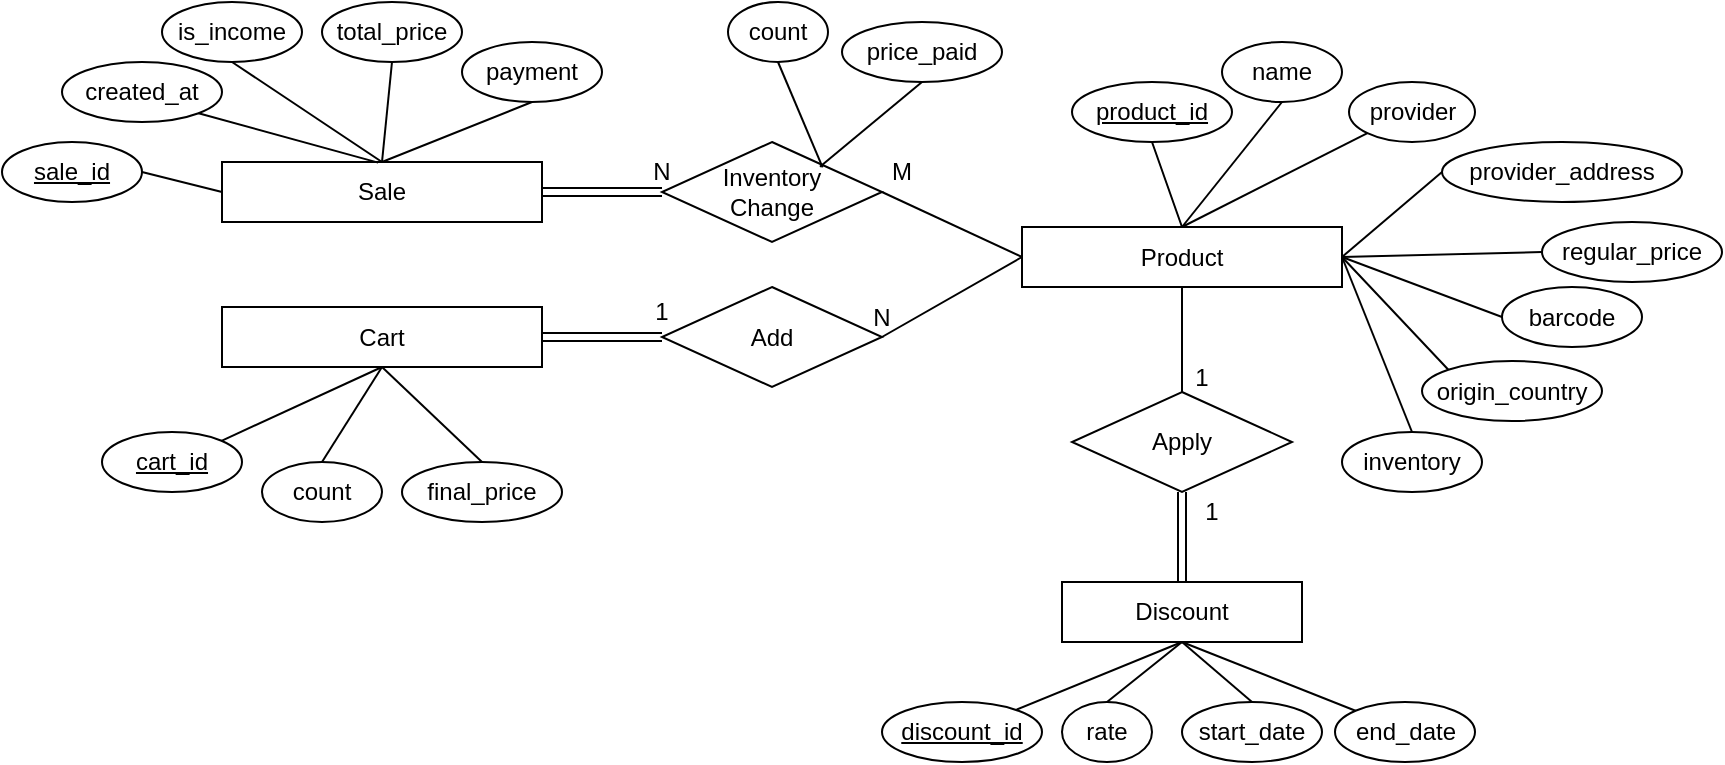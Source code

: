 <mxfile version="22.1.3" type="device" pages="3">
  <diagram id="oYSyiWAunkXc9wsSN6fQ" name="ER Diagram">
    <mxGraphModel dx="1141" dy="628" grid="1" gridSize="10" guides="1" tooltips="1" connect="1" arrows="1" fold="1" page="1" pageScale="1" pageWidth="827" pageHeight="1169" math="0" shadow="0">
      <root>
        <mxCell id="0" />
        <mxCell id="1" parent="0" />
        <mxCell id="C27r3Ign7F5DlAzLfvgG-10" style="edgeStyle=orthogonalEdgeStyle;rounded=0;orthogonalLoop=1;jettySize=auto;html=1;exitX=0.5;exitY=1;exitDx=0;exitDy=0;endArrow=none;endFill=0;" parent="1" source="C27r3Ign7F5DlAzLfvgG-1" target="C27r3Ign7F5DlAzLfvgG-8" edge="1">
          <mxGeometry relative="1" as="geometry" />
        </mxCell>
        <mxCell id="C27r3Ign7F5DlAzLfvgG-1" value="Product" style="whiteSpace=wrap;html=1;align=center;" parent="1" vertex="1">
          <mxGeometry x="560" y="502.5" width="160" height="30" as="geometry" />
        </mxCell>
        <mxCell id="C27r3Ign7F5DlAzLfvgG-2" value="Sale" style="whiteSpace=wrap;html=1;align=center;" parent="1" vertex="1">
          <mxGeometry x="160" y="470" width="160" height="30" as="geometry" />
        </mxCell>
        <mxCell id="C27r3Ign7F5DlAzLfvgG-3" value="Cart" style="whiteSpace=wrap;html=1;align=center;" parent="1" vertex="1">
          <mxGeometry x="160" y="542.5" width="160" height="30" as="geometry" />
        </mxCell>
        <mxCell id="C27r3Ign7F5DlAzLfvgG-4" value="Discount" style="whiteSpace=wrap;html=1;align=center;" parent="1" vertex="1">
          <mxGeometry x="580" y="680" width="120" height="30" as="geometry" />
        </mxCell>
        <mxCell id="C27r3Ign7F5DlAzLfvgG-6" value="Inventory&lt;br&gt;Change" style="shape=rhombus;perimeter=rhombusPerimeter;whiteSpace=wrap;html=1;align=center;" parent="1" vertex="1">
          <mxGeometry x="380" y="460" width="110" height="50" as="geometry" />
        </mxCell>
        <mxCell id="C27r3Ign7F5DlAzLfvgG-7" value="Add" style="shape=rhombus;perimeter=rhombusPerimeter;whiteSpace=wrap;html=1;align=center;" parent="1" vertex="1">
          <mxGeometry x="380" y="532.5" width="110" height="50" as="geometry" />
        </mxCell>
        <mxCell id="C27r3Ign7F5DlAzLfvgG-9" style="edgeStyle=orthogonalEdgeStyle;rounded=0;orthogonalLoop=1;jettySize=auto;html=1;exitX=0.5;exitY=1;exitDx=0;exitDy=0;endArrow=none;endFill=0;shape=link;" parent="1" source="C27r3Ign7F5DlAzLfvgG-8" target="C27r3Ign7F5DlAzLfvgG-4" edge="1">
          <mxGeometry relative="1" as="geometry" />
        </mxCell>
        <mxCell id="C27r3Ign7F5DlAzLfvgG-8" value="Apply" style="shape=rhombus;perimeter=rhombusPerimeter;whiteSpace=wrap;html=1;align=center;" parent="1" vertex="1">
          <mxGeometry x="585" y="585" width="110" height="50" as="geometry" />
        </mxCell>
        <mxCell id="C27r3Ign7F5DlAzLfvgG-12" style="rounded=0;orthogonalLoop=1;jettySize=auto;html=1;exitX=0;exitY=0.5;exitDx=0;exitDy=0;endArrow=none;endFill=0;entryX=1;entryY=0.5;entryDx=0;entryDy=0;" parent="1" source="C27r3Ign7F5DlAzLfvgG-1" target="C27r3Ign7F5DlAzLfvgG-6" edge="1">
          <mxGeometry relative="1" as="geometry">
            <mxPoint x="610" y="550" as="sourcePoint" />
            <mxPoint x="610" y="595" as="targetPoint" />
          </mxGeometry>
        </mxCell>
        <mxCell id="C27r3Ign7F5DlAzLfvgG-13" style="rounded=0;orthogonalLoop=1;jettySize=auto;html=1;exitX=0;exitY=0.5;exitDx=0;exitDy=0;endArrow=none;endFill=0;entryX=1;entryY=0.5;entryDx=0;entryDy=0;" parent="1" source="C27r3Ign7F5DlAzLfvgG-1" target="C27r3Ign7F5DlAzLfvgG-7" edge="1">
          <mxGeometry relative="1" as="geometry">
            <mxPoint x="550" y="535" as="sourcePoint" />
            <mxPoint x="490" y="495" as="targetPoint" />
          </mxGeometry>
        </mxCell>
        <mxCell id="C27r3Ign7F5DlAzLfvgG-14" style="edgeStyle=orthogonalEdgeStyle;rounded=0;orthogonalLoop=1;jettySize=auto;html=1;exitX=0;exitY=0.5;exitDx=0;exitDy=0;endArrow=none;endFill=0;shape=link;entryX=1;entryY=0.5;entryDx=0;entryDy=0;" parent="1" source="C27r3Ign7F5DlAzLfvgG-6" target="C27r3Ign7F5DlAzLfvgG-2" edge="1">
          <mxGeometry relative="1" as="geometry">
            <mxPoint x="360" y="490" as="sourcePoint" />
            <mxPoint x="360" y="535" as="targetPoint" />
          </mxGeometry>
        </mxCell>
        <mxCell id="C27r3Ign7F5DlAzLfvgG-15" style="edgeStyle=orthogonalEdgeStyle;rounded=0;orthogonalLoop=1;jettySize=auto;html=1;exitX=0;exitY=0.5;exitDx=0;exitDy=0;endArrow=none;endFill=0;shape=link;entryX=1;entryY=0.5;entryDx=0;entryDy=0;" parent="1" source="C27r3Ign7F5DlAzLfvgG-7" target="C27r3Ign7F5DlAzLfvgG-3" edge="1">
          <mxGeometry relative="1" as="geometry">
            <mxPoint x="380" y="617" as="sourcePoint" />
            <mxPoint x="330" y="552" as="targetPoint" />
          </mxGeometry>
        </mxCell>
        <mxCell id="C27r3Ign7F5DlAzLfvgG-16" value="count" style="ellipse;whiteSpace=wrap;html=1;align=center;" parent="1" vertex="1">
          <mxGeometry x="413" y="390" width="50" height="30" as="geometry" />
        </mxCell>
        <mxCell id="C27r3Ign7F5DlAzLfvgG-17" value="price_paid" style="ellipse;whiteSpace=wrap;html=1;align=center;" parent="1" vertex="1">
          <mxGeometry x="470" y="400" width="80" height="30" as="geometry" />
        </mxCell>
        <mxCell id="C27r3Ign7F5DlAzLfvgG-18" value="is_income" style="ellipse;whiteSpace=wrap;html=1;align=center;" parent="1" vertex="1">
          <mxGeometry x="130" y="390" width="70" height="30" as="geometry" />
        </mxCell>
        <mxCell id="C27r3Ign7F5DlAzLfvgG-19" value="created_at" style="ellipse;whiteSpace=wrap;html=1;align=center;" parent="1" vertex="1">
          <mxGeometry x="80" y="420" width="80" height="30" as="geometry" />
        </mxCell>
        <mxCell id="C27r3Ign7F5DlAzLfvgG-20" value="sale_id" style="ellipse;whiteSpace=wrap;html=1;align=center;fontStyle=4;" parent="1" vertex="1">
          <mxGeometry x="50" y="460" width="70" height="30" as="geometry" />
        </mxCell>
        <mxCell id="C27r3Ign7F5DlAzLfvgG-22" style="edgeStyle=orthogonalEdgeStyle;rounded=0;orthogonalLoop=1;jettySize=auto;html=1;exitX=0.5;exitY=1;exitDx=0;exitDy=0;" parent="1" source="C27r3Ign7F5DlAzLfvgG-19" target="C27r3Ign7F5DlAzLfvgG-19" edge="1">
          <mxGeometry relative="1" as="geometry" />
        </mxCell>
        <mxCell id="C27r3Ign7F5DlAzLfvgG-23" value="total_price" style="ellipse;whiteSpace=wrap;html=1;align=center;" parent="1" vertex="1">
          <mxGeometry x="210" y="390" width="70" height="30" as="geometry" />
        </mxCell>
        <mxCell id="C27r3Ign7F5DlAzLfvgG-24" value="payment" style="ellipse;whiteSpace=wrap;html=1;align=center;" parent="1" vertex="1">
          <mxGeometry x="280" y="410" width="70" height="30" as="geometry" />
        </mxCell>
        <mxCell id="C27r3Ign7F5DlAzLfvgG-25" value="product_id" style="ellipse;whiteSpace=wrap;html=1;align=center;fontStyle=4;" parent="1" vertex="1">
          <mxGeometry x="585" y="430" width="80" height="30" as="geometry" />
        </mxCell>
        <mxCell id="C27r3Ign7F5DlAzLfvgG-26" value="name" style="ellipse;whiteSpace=wrap;html=1;align=center;" parent="1" vertex="1">
          <mxGeometry x="660" y="410" width="60" height="30" as="geometry" />
        </mxCell>
        <mxCell id="C27r3Ign7F5DlAzLfvgG-27" value="provider" style="ellipse;whiteSpace=wrap;html=1;align=center;" parent="1" vertex="1">
          <mxGeometry x="723.5" y="430" width="63" height="30" as="geometry" />
        </mxCell>
        <mxCell id="C27r3Ign7F5DlAzLfvgG-28" value="provider_address" style="ellipse;whiteSpace=wrap;html=1;align=center;" parent="1" vertex="1">
          <mxGeometry x="770" y="460" width="120" height="30" as="geometry" />
        </mxCell>
        <mxCell id="C27r3Ign7F5DlAzLfvgG-31" value="regular_price" style="ellipse;whiteSpace=wrap;html=1;align=center;" parent="1" vertex="1">
          <mxGeometry x="820" y="500" width="90" height="30" as="geometry" />
        </mxCell>
        <mxCell id="C27r3Ign7F5DlAzLfvgG-32" value="barcode" style="ellipse;whiteSpace=wrap;html=1;align=center;" parent="1" vertex="1">
          <mxGeometry x="800" y="532.5" width="70" height="30" as="geometry" />
        </mxCell>
        <mxCell id="C27r3Ign7F5DlAzLfvgG-33" value="origin_country" style="ellipse;whiteSpace=wrap;html=1;align=center;" parent="1" vertex="1">
          <mxGeometry x="760" y="569.5" width="90" height="30" as="geometry" />
        </mxCell>
        <mxCell id="C27r3Ign7F5DlAzLfvgG-34" value="inventory" style="ellipse;whiteSpace=wrap;html=1;align=center;" parent="1" vertex="1">
          <mxGeometry x="720" y="605" width="70" height="30" as="geometry" />
        </mxCell>
        <mxCell id="C27r3Ign7F5DlAzLfvgG-35" value="discount_id" style="ellipse;whiteSpace=wrap;html=1;align=center;fontStyle=4;" parent="1" vertex="1">
          <mxGeometry x="490" y="740" width="80" height="30" as="geometry" />
        </mxCell>
        <mxCell id="C27r3Ign7F5DlAzLfvgG-36" value="rate" style="ellipse;whiteSpace=wrap;html=1;align=center;" parent="1" vertex="1">
          <mxGeometry x="580" y="740" width="45" height="30" as="geometry" />
        </mxCell>
        <mxCell id="C27r3Ign7F5DlAzLfvgG-37" value="start_date" style="ellipse;whiteSpace=wrap;html=1;align=center;" parent="1" vertex="1">
          <mxGeometry x="640" y="740" width="70" height="30" as="geometry" />
        </mxCell>
        <mxCell id="C27r3Ign7F5DlAzLfvgG-38" value="end_date" style="ellipse;whiteSpace=wrap;html=1;align=center;" parent="1" vertex="1">
          <mxGeometry x="716.5" y="740" width="70" height="30" as="geometry" />
        </mxCell>
        <mxCell id="C27r3Ign7F5DlAzLfvgG-39" value="cart_id" style="ellipse;whiteSpace=wrap;html=1;align=center;fontStyle=4;" parent="1" vertex="1">
          <mxGeometry x="100" y="605" width="70" height="30" as="geometry" />
        </mxCell>
        <mxCell id="C27r3Ign7F5DlAzLfvgG-40" value="count" style="ellipse;whiteSpace=wrap;html=1;align=center;" parent="1" vertex="1">
          <mxGeometry x="180" y="620" width="60" height="30" as="geometry" />
        </mxCell>
        <mxCell id="C27r3Ign7F5DlAzLfvgG-41" value="final_price" style="ellipse;whiteSpace=wrap;html=1;align=center;" parent="1" vertex="1">
          <mxGeometry x="250" y="620" width="80" height="30" as="geometry" />
        </mxCell>
        <mxCell id="C27r3Ign7F5DlAzLfvgG-43" value="N" style="text;html=1;strokeColor=none;fillColor=none;align=center;verticalAlign=middle;whiteSpace=wrap;rounded=0;" parent="1" vertex="1">
          <mxGeometry x="370" y="460" width="20" height="30" as="geometry" />
        </mxCell>
        <mxCell id="C27r3Ign7F5DlAzLfvgG-44" value="M" style="text;html=1;strokeColor=none;fillColor=none;align=center;verticalAlign=middle;whiteSpace=wrap;rounded=0;" parent="1" vertex="1">
          <mxGeometry x="490" y="460" width="20" height="30" as="geometry" />
        </mxCell>
        <mxCell id="C27r3Ign7F5DlAzLfvgG-45" value="1" style="text;html=1;strokeColor=none;fillColor=none;align=center;verticalAlign=middle;whiteSpace=wrap;rounded=0;" parent="1" vertex="1">
          <mxGeometry x="370" y="530" width="20" height="30" as="geometry" />
        </mxCell>
        <mxCell id="C27r3Ign7F5DlAzLfvgG-46" value="N" style="text;html=1;strokeColor=none;fillColor=none;align=center;verticalAlign=middle;whiteSpace=wrap;rounded=0;" parent="1" vertex="1">
          <mxGeometry x="480" y="532.5" width="20" height="30" as="geometry" />
        </mxCell>
        <mxCell id="C27r3Ign7F5DlAzLfvgG-47" value="1" style="text;html=1;strokeColor=none;fillColor=none;align=center;verticalAlign=middle;whiteSpace=wrap;rounded=0;" parent="1" vertex="1">
          <mxGeometry x="640" y="562.5" width="20" height="30" as="geometry" />
        </mxCell>
        <mxCell id="C27r3Ign7F5DlAzLfvgG-48" value="1" style="text;html=1;strokeColor=none;fillColor=none;align=center;verticalAlign=middle;whiteSpace=wrap;rounded=0;" parent="1" vertex="1">
          <mxGeometry x="645" y="630" width="20" height="30" as="geometry" />
        </mxCell>
        <mxCell id="C27r3Ign7F5DlAzLfvgG-49" style="rounded=0;orthogonalLoop=1;jettySize=auto;html=1;exitX=0;exitY=0.5;exitDx=0;exitDy=0;endArrow=none;endFill=0;entryX=1;entryY=0.5;entryDx=0;entryDy=0;" parent="1" source="C27r3Ign7F5DlAzLfvgG-2" target="C27r3Ign7F5DlAzLfvgG-20" edge="1">
          <mxGeometry relative="1" as="geometry">
            <mxPoint x="570" y="528" as="sourcePoint" />
            <mxPoint x="500" y="495" as="targetPoint" />
          </mxGeometry>
        </mxCell>
        <mxCell id="C27r3Ign7F5DlAzLfvgG-50" style="rounded=0;orthogonalLoop=1;jettySize=auto;html=1;exitX=0.488;exitY=0.011;exitDx=0;exitDy=0;endArrow=none;endFill=0;entryX=1;entryY=1;entryDx=0;entryDy=0;exitPerimeter=0;" parent="1" source="C27r3Ign7F5DlAzLfvgG-2" target="C27r3Ign7F5DlAzLfvgG-19" edge="1">
          <mxGeometry relative="1" as="geometry">
            <mxPoint x="170" y="495" as="sourcePoint" />
            <mxPoint x="130" y="485" as="targetPoint" />
          </mxGeometry>
        </mxCell>
        <mxCell id="C27r3Ign7F5DlAzLfvgG-51" style="rounded=0;orthogonalLoop=1;jettySize=auto;html=1;exitX=0.5;exitY=0;exitDx=0;exitDy=0;endArrow=none;endFill=0;entryX=0.5;entryY=1;entryDx=0;entryDy=0;" parent="1" source="C27r3Ign7F5DlAzLfvgG-2" target="C27r3Ign7F5DlAzLfvgG-18" edge="1">
          <mxGeometry relative="1" as="geometry">
            <mxPoint x="210" y="480" as="sourcePoint" />
            <mxPoint x="158" y="456" as="targetPoint" />
          </mxGeometry>
        </mxCell>
        <mxCell id="C27r3Ign7F5DlAzLfvgG-52" style="rounded=0;orthogonalLoop=1;jettySize=auto;html=1;endArrow=none;endFill=0;entryX=0.5;entryY=1;entryDx=0;entryDy=0;" parent="1" target="C27r3Ign7F5DlAzLfvgG-23" edge="1">
          <mxGeometry relative="1" as="geometry">
            <mxPoint x="240" y="470" as="sourcePoint" />
            <mxPoint x="175" y="430" as="targetPoint" />
          </mxGeometry>
        </mxCell>
        <mxCell id="C27r3Ign7F5DlAzLfvgG-53" style="rounded=0;orthogonalLoop=1;jettySize=auto;html=1;endArrow=none;endFill=0;entryX=0.5;entryY=1;entryDx=0;entryDy=0;exitX=0.5;exitY=0;exitDx=0;exitDy=0;" parent="1" source="C27r3Ign7F5DlAzLfvgG-2" target="C27r3Ign7F5DlAzLfvgG-24" edge="1">
          <mxGeometry relative="1" as="geometry">
            <mxPoint x="250" y="480" as="sourcePoint" />
            <mxPoint x="255" y="430" as="targetPoint" />
          </mxGeometry>
        </mxCell>
        <mxCell id="C27r3Ign7F5DlAzLfvgG-54" style="rounded=0;orthogonalLoop=1;jettySize=auto;html=1;endArrow=none;endFill=0;entryX=0.5;entryY=1;entryDx=0;entryDy=0;exitX=0.73;exitY=0.253;exitDx=0;exitDy=0;exitPerimeter=0;" parent="1" source="C27r3Ign7F5DlAzLfvgG-6" target="C27r3Ign7F5DlAzLfvgG-16" edge="1">
          <mxGeometry relative="1" as="geometry">
            <mxPoint x="260" y="490" as="sourcePoint" />
            <mxPoint x="265" y="440" as="targetPoint" />
          </mxGeometry>
        </mxCell>
        <mxCell id="C27r3Ign7F5DlAzLfvgG-55" style="rounded=0;orthogonalLoop=1;jettySize=auto;html=1;endArrow=none;endFill=0;entryX=0.5;entryY=1;entryDx=0;entryDy=0;exitX=0.718;exitY=0.247;exitDx=0;exitDy=0;exitPerimeter=0;" parent="1" source="C27r3Ign7F5DlAzLfvgG-6" target="C27r3Ign7F5DlAzLfvgG-17" edge="1">
          <mxGeometry relative="1" as="geometry">
            <mxPoint x="470" y="483" as="sourcePoint" />
            <mxPoint x="448" y="430" as="targetPoint" />
          </mxGeometry>
        </mxCell>
        <mxCell id="C27r3Ign7F5DlAzLfvgG-56" style="rounded=0;orthogonalLoop=1;jettySize=auto;html=1;endArrow=none;endFill=0;entryX=0.5;entryY=1;entryDx=0;entryDy=0;exitX=0.5;exitY=0;exitDx=0;exitDy=0;" parent="1" source="C27r3Ign7F5DlAzLfvgG-1" target="C27r3Ign7F5DlAzLfvgG-25" edge="1">
          <mxGeometry relative="1" as="geometry">
            <mxPoint x="469" y="482" as="sourcePoint" />
            <mxPoint x="520" y="440" as="targetPoint" />
          </mxGeometry>
        </mxCell>
        <mxCell id="C27r3Ign7F5DlAzLfvgG-57" style="rounded=0;orthogonalLoop=1;jettySize=auto;html=1;endArrow=none;endFill=0;entryX=0.5;entryY=1;entryDx=0;entryDy=0;exitX=0.5;exitY=0;exitDx=0;exitDy=0;" parent="1" source="C27r3Ign7F5DlAzLfvgG-1" target="C27r3Ign7F5DlAzLfvgG-26" edge="1">
          <mxGeometry relative="1" as="geometry">
            <mxPoint x="650" y="513" as="sourcePoint" />
            <mxPoint x="635" y="470" as="targetPoint" />
          </mxGeometry>
        </mxCell>
        <mxCell id="C27r3Ign7F5DlAzLfvgG-58" style="rounded=0;orthogonalLoop=1;jettySize=auto;html=1;endArrow=none;endFill=0;entryX=0;entryY=1;entryDx=0;entryDy=0;exitX=0.5;exitY=0;exitDx=0;exitDy=0;" parent="1" source="C27r3Ign7F5DlAzLfvgG-1" target="C27r3Ign7F5DlAzLfvgG-27" edge="1">
          <mxGeometry relative="1" as="geometry">
            <mxPoint x="660" y="523" as="sourcePoint" />
            <mxPoint x="645" y="480" as="targetPoint" />
          </mxGeometry>
        </mxCell>
        <mxCell id="C27r3Ign7F5DlAzLfvgG-59" style="rounded=0;orthogonalLoop=1;jettySize=auto;html=1;endArrow=none;endFill=0;entryX=0;entryY=0.5;entryDx=0;entryDy=0;exitX=1;exitY=0.5;exitDx=0;exitDy=0;" parent="1" source="C27r3Ign7F5DlAzLfvgG-1" target="C27r3Ign7F5DlAzLfvgG-28" edge="1">
          <mxGeometry relative="1" as="geometry">
            <mxPoint x="650" y="513" as="sourcePoint" />
            <mxPoint x="743" y="466" as="targetPoint" />
          </mxGeometry>
        </mxCell>
        <mxCell id="C27r3Ign7F5DlAzLfvgG-60" style="rounded=0;orthogonalLoop=1;jettySize=auto;html=1;endArrow=none;endFill=0;entryX=0;entryY=0.5;entryDx=0;entryDy=0;exitX=1;exitY=0.5;exitDx=0;exitDy=0;" parent="1" source="C27r3Ign7F5DlAzLfvgG-1" target="C27r3Ign7F5DlAzLfvgG-31" edge="1">
          <mxGeometry relative="1" as="geometry">
            <mxPoint x="730" y="528" as="sourcePoint" />
            <mxPoint x="780" y="485" as="targetPoint" />
          </mxGeometry>
        </mxCell>
        <mxCell id="C27r3Ign7F5DlAzLfvgG-61" style="rounded=0;orthogonalLoop=1;jettySize=auto;html=1;endArrow=none;endFill=0;entryX=0;entryY=0.5;entryDx=0;entryDy=0;exitX=1;exitY=0.5;exitDx=0;exitDy=0;" parent="1" source="C27r3Ign7F5DlAzLfvgG-1" target="C27r3Ign7F5DlAzLfvgG-32" edge="1">
          <mxGeometry relative="1" as="geometry">
            <mxPoint x="730" y="528" as="sourcePoint" />
            <mxPoint x="828" y="525" as="targetPoint" />
          </mxGeometry>
        </mxCell>
        <mxCell id="C27r3Ign7F5DlAzLfvgG-62" style="rounded=0;orthogonalLoop=1;jettySize=auto;html=1;endArrow=none;endFill=0;entryX=0;entryY=0;entryDx=0;entryDy=0;exitX=1;exitY=0.5;exitDx=0;exitDy=0;" parent="1" source="C27r3Ign7F5DlAzLfvgG-1" target="C27r3Ign7F5DlAzLfvgG-33" edge="1">
          <mxGeometry relative="1" as="geometry">
            <mxPoint x="730" y="528" as="sourcePoint" />
            <mxPoint x="830" y="525" as="targetPoint" />
          </mxGeometry>
        </mxCell>
        <mxCell id="C27r3Ign7F5DlAzLfvgG-63" style="rounded=0;orthogonalLoop=1;jettySize=auto;html=1;endArrow=none;endFill=0;entryX=0.5;entryY=0;entryDx=0;entryDy=0;exitX=1;exitY=0.5;exitDx=0;exitDy=0;" parent="1" source="C27r3Ign7F5DlAzLfvgG-1" target="C27r3Ign7F5DlAzLfvgG-34" edge="1">
          <mxGeometry relative="1" as="geometry">
            <mxPoint x="730" y="528" as="sourcePoint" />
            <mxPoint x="783" y="584" as="targetPoint" />
          </mxGeometry>
        </mxCell>
        <mxCell id="C27r3Ign7F5DlAzLfvgG-64" style="rounded=0;orthogonalLoop=1;jettySize=auto;html=1;endArrow=none;endFill=0;entryX=0.5;entryY=1;entryDx=0;entryDy=0;" parent="1" source="C27r3Ign7F5DlAzLfvgG-35" target="C27r3Ign7F5DlAzLfvgG-4" edge="1">
          <mxGeometry relative="1" as="geometry">
            <mxPoint x="740" y="538" as="sourcePoint" />
            <mxPoint x="793" y="594" as="targetPoint" />
          </mxGeometry>
        </mxCell>
        <mxCell id="C27r3Ign7F5DlAzLfvgG-65" style="rounded=0;orthogonalLoop=1;jettySize=auto;html=1;endArrow=none;endFill=0;exitX=0.5;exitY=0;exitDx=0;exitDy=0;" parent="1" source="C27r3Ign7F5DlAzLfvgG-36" edge="1">
          <mxGeometry relative="1" as="geometry">
            <mxPoint x="567" y="754" as="sourcePoint" />
            <mxPoint x="640" y="710" as="targetPoint" />
          </mxGeometry>
        </mxCell>
        <mxCell id="C27r3Ign7F5DlAzLfvgG-66" style="rounded=0;orthogonalLoop=1;jettySize=auto;html=1;endArrow=none;endFill=0;exitX=0.5;exitY=0;exitDx=0;exitDy=0;entryX=0.5;entryY=1;entryDx=0;entryDy=0;" parent="1" source="C27r3Ign7F5DlAzLfvgG-37" target="C27r3Ign7F5DlAzLfvgG-4" edge="1">
          <mxGeometry relative="1" as="geometry">
            <mxPoint x="613" y="750" as="sourcePoint" />
            <mxPoint x="650" y="720" as="targetPoint" />
          </mxGeometry>
        </mxCell>
        <mxCell id="C27r3Ign7F5DlAzLfvgG-67" style="rounded=0;orthogonalLoop=1;jettySize=auto;html=1;endArrow=none;endFill=0;exitX=0;exitY=0;exitDx=0;exitDy=0;" parent="1" source="C27r3Ign7F5DlAzLfvgG-38" edge="1">
          <mxGeometry relative="1" as="geometry">
            <mxPoint x="685" y="750" as="sourcePoint" />
            <mxPoint x="640" y="710" as="targetPoint" />
          </mxGeometry>
        </mxCell>
        <mxCell id="C27r3Ign7F5DlAzLfvgG-68" style="rounded=0;orthogonalLoop=1;jettySize=auto;html=1;exitX=0.5;exitY=1;exitDx=0;exitDy=0;endArrow=none;endFill=0;entryX=1;entryY=0;entryDx=0;entryDy=0;" parent="1" source="C27r3Ign7F5DlAzLfvgG-3" target="C27r3Ign7F5DlAzLfvgG-39" edge="1">
          <mxGeometry relative="1" as="geometry">
            <mxPoint x="170" y="495" as="sourcePoint" />
            <mxPoint x="130" y="485" as="targetPoint" />
          </mxGeometry>
        </mxCell>
        <mxCell id="C27r3Ign7F5DlAzLfvgG-69" style="rounded=0;orthogonalLoop=1;jettySize=auto;html=1;endArrow=none;endFill=0;entryX=0.5;entryY=0;entryDx=0;entryDy=0;exitX=0.5;exitY=1;exitDx=0;exitDy=0;" parent="1" source="C27r3Ign7F5DlAzLfvgG-3" target="C27r3Ign7F5DlAzLfvgG-40" edge="1">
          <mxGeometry relative="1" as="geometry">
            <mxPoint x="240" y="590" as="sourcePoint" />
            <mxPoint x="170" y="619" as="targetPoint" />
          </mxGeometry>
        </mxCell>
        <mxCell id="C27r3Ign7F5DlAzLfvgG-70" style="rounded=0;orthogonalLoop=1;jettySize=auto;html=1;endArrow=none;endFill=0;entryX=0.5;entryY=0;entryDx=0;entryDy=0;exitX=0.5;exitY=1;exitDx=0;exitDy=0;" parent="1" source="C27r3Ign7F5DlAzLfvgG-3" target="C27r3Ign7F5DlAzLfvgG-41" edge="1">
          <mxGeometry relative="1" as="geometry">
            <mxPoint x="260" y="600" as="sourcePoint" />
            <mxPoint x="220" y="630" as="targetPoint" />
          </mxGeometry>
        </mxCell>
      </root>
    </mxGraphModel>
  </diagram>
  <diagram id="ZDPD4c7NYh3V5lp-nKsq" name="1NF">
    <mxGraphModel dx="1188" dy="654" grid="1" gridSize="10" guides="1" tooltips="1" connect="1" arrows="1" fold="1" page="1" pageScale="1" pageWidth="827" pageHeight="1169" math="0" shadow="0">
      <root>
        <mxCell id="0" />
        <mxCell id="1" parent="0" />
        <mxCell id="w-h_4EYu_w4KEAw5S2AC-41" value="" style="edgeStyle=segmentEdgeStyle;endArrow=none;html=1;curved=0;rounded=0;endSize=8;startSize=8;endFill=0;startArrow=none;startFill=0;" edge="1" parent="1">
          <mxGeometry width="50" height="50" relative="1" as="geometry">
            <mxPoint x="470.51" y="480" as="sourcePoint" />
            <mxPoint x="600" y="480" as="targetPoint" />
            <Array as="points">
              <mxPoint x="500.51" y="480" />
              <mxPoint x="582.51" y="480" />
            </Array>
          </mxGeometry>
        </mxCell>
        <mxCell id="w-h_4EYu_w4KEAw5S2AC-42" value="" style="edgeStyle=segmentEdgeStyle;endArrow=block;html=1;curved=0;rounded=0;endSize=8;startSize=8;endFill=1;" edge="1" parent="1">
          <mxGeometry width="50" height="50" relative="1" as="geometry">
            <mxPoint x="540.51" y="480" as="sourcePoint" />
            <mxPoint x="642.02" y="460" as="targetPoint" />
            <Array as="points">
              <mxPoint x="570.51" y="480" />
              <mxPoint x="652.51" y="480" />
            </Array>
          </mxGeometry>
        </mxCell>
        <mxCell id="w-h_4EYu_w4KEAw5S2AC-38" value="" style="edgeStyle=segmentEdgeStyle;endArrow=none;html=1;curved=0;rounded=0;endSize=8;startSize=8;endFill=0;" edge="1" parent="1">
          <mxGeometry width="50" height="50" relative="1" as="geometry">
            <mxPoint x="230.51" y="480" as="sourcePoint" />
            <mxPoint x="370" y="480" as="targetPoint" />
            <Array as="points">
              <mxPoint x="279" y="480" />
              <mxPoint x="361" y="480" />
            </Array>
          </mxGeometry>
        </mxCell>
        <mxCell id="w-h_4EYu_w4KEAw5S2AC-39" value="" style="edgeStyle=segmentEdgeStyle;endArrow=block;html=1;curved=0;rounded=0;endSize=8;startSize=8;endFill=1;jumpStyle=none;" edge="1" parent="1">
          <mxGeometry width="50" height="50" relative="1" as="geometry">
            <mxPoint x="329" y="480" as="sourcePoint" />
            <mxPoint x="430.51" y="460" as="targetPoint" />
            <Array as="points">
              <mxPoint x="359" y="480" />
              <mxPoint x="441" y="480" />
            </Array>
          </mxGeometry>
        </mxCell>
        <mxCell id="rWyFuqW6088sG78meIKh-14" value="" style="shape=table;startSize=0;container=1;collapsible=0;childLayout=tableLayout;" vertex="1" parent="1">
          <mxGeometry x="80" y="130" width="397" height="30" as="geometry" />
        </mxCell>
        <mxCell id="rWyFuqW6088sG78meIKh-15" value="" style="shape=tableRow;horizontal=0;startSize=0;swimlaneHead=0;swimlaneBody=0;strokeColor=inherit;top=0;left=0;bottom=0;right=0;collapsible=0;dropTarget=0;fillColor=none;points=[[0,0.5],[1,0.5]];portConstraint=eastwest;" vertex="1" parent="rWyFuqW6088sG78meIKh-14">
          <mxGeometry width="397" height="30" as="geometry" />
        </mxCell>
        <mxCell id="rWyFuqW6088sG78meIKh-16" value="&lt;u&gt;sale_id&lt;/u&gt;" style="shape=partialRectangle;html=1;whiteSpace=wrap;connectable=0;strokeColor=inherit;overflow=hidden;fillColor=none;top=0;left=0;bottom=0;right=0;pointerEvents=1;" vertex="1" parent="rWyFuqW6088sG78meIKh-15">
          <mxGeometry width="79" height="30" as="geometry">
            <mxRectangle width="79" height="30" as="alternateBounds" />
          </mxGeometry>
        </mxCell>
        <mxCell id="rWyFuqW6088sG78meIKh-17" value="created_at" style="shape=partialRectangle;html=1;whiteSpace=wrap;connectable=0;strokeColor=inherit;overflow=hidden;fillColor=none;top=0;left=0;bottom=0;right=0;pointerEvents=1;" vertex="1" parent="rWyFuqW6088sG78meIKh-15">
          <mxGeometry x="79" width="80" height="30" as="geometry">
            <mxRectangle width="80" height="30" as="alternateBounds" />
          </mxGeometry>
        </mxCell>
        <mxCell id="rWyFuqW6088sG78meIKh-18" value="is_income" style="shape=partialRectangle;html=1;whiteSpace=wrap;connectable=0;strokeColor=inherit;overflow=hidden;fillColor=none;top=0;left=0;bottom=0;right=0;pointerEvents=1;" vertex="1" parent="rWyFuqW6088sG78meIKh-15">
          <mxGeometry x="159" width="79" height="30" as="geometry">
            <mxRectangle width="79" height="30" as="alternateBounds" />
          </mxGeometry>
        </mxCell>
        <mxCell id="rWyFuqW6088sG78meIKh-19" value="total_price" style="shape=partialRectangle;html=1;whiteSpace=wrap;connectable=0;strokeColor=inherit;overflow=hidden;fillColor=none;top=0;left=0;bottom=0;right=0;pointerEvents=1;" vertex="1" parent="rWyFuqW6088sG78meIKh-15">
          <mxGeometry x="238" width="80" height="30" as="geometry">
            <mxRectangle width="80" height="30" as="alternateBounds" />
          </mxGeometry>
        </mxCell>
        <mxCell id="rWyFuqW6088sG78meIKh-20" value="payment" style="shape=partialRectangle;html=1;whiteSpace=wrap;connectable=0;strokeColor=inherit;overflow=hidden;fillColor=none;top=0;left=0;bottom=0;right=0;pointerEvents=1;" vertex="1" parent="rWyFuqW6088sG78meIKh-15">
          <mxGeometry x="318" width="79" height="30" as="geometry">
            <mxRectangle width="79" height="30" as="alternateBounds" />
          </mxGeometry>
        </mxCell>
        <mxCell id="rWyFuqW6088sG78meIKh-21" value="&lt;b&gt;&lt;font style=&quot;font-size: 14px;&quot;&gt;Sale&lt;/font&gt;&lt;/b&gt;" style="text;html=1;align=left;verticalAlign=middle;resizable=0;points=[];autosize=1;strokeColor=none;fillColor=none;" vertex="1" parent="1">
          <mxGeometry x="80" y="100" width="50" height="30" as="geometry" />
        </mxCell>
        <mxCell id="w-h_4EYu_w4KEAw5S2AC-1" value="" style="edgeStyle=segmentEdgeStyle;endArrow=block;html=1;curved=0;rounded=0;endSize=8;startSize=8;endFill=1;" edge="1" parent="1">
          <mxGeometry width="50" height="50" relative="1" as="geometry">
            <mxPoint x="118" y="170" as="sourcePoint" />
            <mxPoint x="200" y="170" as="targetPoint" />
            <Array as="points">
              <mxPoint x="118" y="190" />
              <mxPoint x="200" y="190" />
            </Array>
          </mxGeometry>
        </mxCell>
        <mxCell id="w-h_4EYu_w4KEAw5S2AC-2" value="" style="edgeStyle=segmentEdgeStyle;endArrow=block;html=1;curved=0;rounded=0;endSize=8;startSize=8;endFill=1;" edge="1" parent="1">
          <mxGeometry width="50" height="50" relative="1" as="geometry">
            <mxPoint x="170" y="190" as="sourcePoint" />
            <mxPoint x="282" y="170" as="targetPoint" />
            <Array as="points">
              <mxPoint x="200" y="190" />
              <mxPoint x="282" y="190" />
            </Array>
          </mxGeometry>
        </mxCell>
        <mxCell id="w-h_4EYu_w4KEAw5S2AC-3" value="" style="edgeStyle=segmentEdgeStyle;endArrow=block;html=1;curved=0;rounded=0;endSize=8;startSize=8;endFill=1;" edge="1" parent="1">
          <mxGeometry width="50" height="50" relative="1" as="geometry">
            <mxPoint x="250" y="190" as="sourcePoint" />
            <mxPoint x="362" y="170" as="targetPoint" />
            <Array as="points">
              <mxPoint x="280" y="190" />
              <mxPoint x="362" y="190" />
            </Array>
          </mxGeometry>
        </mxCell>
        <mxCell id="w-h_4EYu_w4KEAw5S2AC-4" value="" style="edgeStyle=segmentEdgeStyle;endArrow=block;html=1;curved=0;rounded=0;endSize=8;startSize=8;endFill=1;" edge="1" parent="1">
          <mxGeometry width="50" height="50" relative="1" as="geometry">
            <mxPoint x="330" y="190" as="sourcePoint" />
            <mxPoint x="442" y="170" as="targetPoint" />
            <Array as="points">
              <mxPoint x="360" y="190" />
              <mxPoint x="442" y="190" />
            </Array>
          </mxGeometry>
        </mxCell>
        <mxCell id="w-h_4EYu_w4KEAw5S2AC-5" value="" style="shape=table;startSize=0;container=1;collapsible=0;childLayout=tableLayout;" vertex="1" parent="1">
          <mxGeometry x="80" y="260" width="318" height="30" as="geometry" />
        </mxCell>
        <mxCell id="w-h_4EYu_w4KEAw5S2AC-6" value="" style="shape=tableRow;horizontal=0;startSize=0;swimlaneHead=0;swimlaneBody=0;strokeColor=inherit;top=0;left=0;bottom=0;right=0;collapsible=0;dropTarget=0;fillColor=none;points=[[0,0.5],[1,0.5]];portConstraint=eastwest;" vertex="1" parent="w-h_4EYu_w4KEAw5S2AC-5">
          <mxGeometry width="318" height="30" as="geometry" />
        </mxCell>
        <mxCell id="w-h_4EYu_w4KEAw5S2AC-7" value="&lt;u&gt;&lt;font color=&quot;#3333ff&quot;&gt;sale_id&lt;/font&gt;&lt;/u&gt;" style="shape=partialRectangle;html=1;whiteSpace=wrap;connectable=0;strokeColor=inherit;overflow=hidden;fillColor=none;top=0;left=0;bottom=0;right=0;pointerEvents=1;" vertex="1" parent="w-h_4EYu_w4KEAw5S2AC-6">
          <mxGeometry width="79" height="30" as="geometry">
            <mxRectangle width="79" height="30" as="alternateBounds" />
          </mxGeometry>
        </mxCell>
        <mxCell id="w-h_4EYu_w4KEAw5S2AC-8" value="&lt;u&gt;&lt;font color=&quot;#3333ff&quot;&gt;product_id&lt;/font&gt;&lt;/u&gt;" style="shape=partialRectangle;html=1;whiteSpace=wrap;connectable=0;strokeColor=inherit;overflow=hidden;fillColor=none;top=0;left=0;bottom=0;right=0;pointerEvents=1;" vertex="1" parent="w-h_4EYu_w4KEAw5S2AC-6">
          <mxGeometry x="79" width="80" height="30" as="geometry">
            <mxRectangle width="80" height="30" as="alternateBounds" />
          </mxGeometry>
        </mxCell>
        <mxCell id="w-h_4EYu_w4KEAw5S2AC-9" value="count" style="shape=partialRectangle;html=1;whiteSpace=wrap;connectable=0;strokeColor=inherit;overflow=hidden;fillColor=none;top=0;left=0;bottom=0;right=0;pointerEvents=1;" vertex="1" parent="w-h_4EYu_w4KEAw5S2AC-6">
          <mxGeometry x="159" width="79" height="30" as="geometry">
            <mxRectangle width="79" height="30" as="alternateBounds" />
          </mxGeometry>
        </mxCell>
        <mxCell id="w-h_4EYu_w4KEAw5S2AC-10" value="price_paid" style="shape=partialRectangle;html=1;whiteSpace=wrap;connectable=0;strokeColor=inherit;overflow=hidden;fillColor=none;top=0;left=0;bottom=0;right=0;pointerEvents=1;" vertex="1" parent="w-h_4EYu_w4KEAw5S2AC-6">
          <mxGeometry x="238" width="80" height="30" as="geometry">
            <mxRectangle width="80" height="30" as="alternateBounds" />
          </mxGeometry>
        </mxCell>
        <mxCell id="w-h_4EYu_w4KEAw5S2AC-12" value="&lt;span style=&quot;font-size: 14px;&quot;&gt;&lt;b&gt;InventoryChange&lt;/b&gt;&lt;/span&gt;" style="text;html=1;align=left;verticalAlign=middle;resizable=0;points=[];autosize=1;strokeColor=none;fillColor=none;" vertex="1" parent="1">
          <mxGeometry x="80" y="230" width="140" height="30" as="geometry" />
        </mxCell>
        <mxCell id="w-h_4EYu_w4KEAw5S2AC-13" value="" style="edgeStyle=segmentEdgeStyle;endArrow=none;html=1;curved=0;rounded=0;endSize=8;startSize=8;endFill=0;" edge="1" parent="1">
          <mxGeometry width="50" height="50" relative="1" as="geometry">
            <mxPoint x="117" y="300" as="sourcePoint" />
            <mxPoint x="199" y="300" as="targetPoint" />
            <Array as="points">
              <mxPoint x="117" y="320" />
              <mxPoint x="199" y="320" />
            </Array>
          </mxGeometry>
        </mxCell>
        <mxCell id="w-h_4EYu_w4KEAw5S2AC-14" value="" style="edgeStyle=segmentEdgeStyle;endArrow=block;html=1;curved=0;rounded=0;endSize=8;startSize=8;endFill=1;" edge="1" parent="1">
          <mxGeometry width="50" height="50" relative="1" as="geometry">
            <mxPoint x="169" y="320" as="sourcePoint" />
            <mxPoint x="281" y="300" as="targetPoint" />
            <Array as="points">
              <mxPoint x="199" y="320" />
              <mxPoint x="281" y="320" />
            </Array>
          </mxGeometry>
        </mxCell>
        <mxCell id="w-h_4EYu_w4KEAw5S2AC-15" value="" style="edgeStyle=segmentEdgeStyle;endArrow=block;html=1;curved=0;rounded=0;endSize=8;startSize=8;endFill=1;" edge="1" parent="1">
          <mxGeometry width="50" height="50" relative="1" as="geometry">
            <mxPoint x="249" y="320" as="sourcePoint" />
            <mxPoint x="361" y="300" as="targetPoint" />
            <Array as="points">
              <mxPoint x="279" y="320" />
              <mxPoint x="361" y="320" />
            </Array>
          </mxGeometry>
        </mxCell>
        <mxCell id="w-h_4EYu_w4KEAw5S2AC-16" value="" style="shape=table;startSize=0;container=1;collapsible=0;childLayout=tableLayout;" vertex="1" parent="1">
          <mxGeometry x="80" y="390" width="590" height="30" as="geometry" />
        </mxCell>
        <mxCell id="w-h_4EYu_w4KEAw5S2AC-17" value="" style="shape=tableRow;horizontal=0;startSize=0;swimlaneHead=0;swimlaneBody=0;strokeColor=inherit;top=0;left=0;bottom=0;right=0;collapsible=0;dropTarget=0;fillColor=none;points=[[0,0.5],[1,0.5]];portConstraint=eastwest;" vertex="1" parent="w-h_4EYu_w4KEAw5S2AC-16">
          <mxGeometry width="590" height="30" as="geometry" />
        </mxCell>
        <mxCell id="w-h_4EYu_w4KEAw5S2AC-18" value="&lt;u&gt;product_id&lt;/u&gt;" style="shape=partialRectangle;html=1;whiteSpace=wrap;connectable=0;strokeColor=inherit;overflow=hidden;fillColor=none;top=0;left=0;bottom=0;right=0;pointerEvents=1;" vertex="1" parent="w-h_4EYu_w4KEAw5S2AC-17">
          <mxGeometry width="79" height="30" as="geometry">
            <mxRectangle width="79" height="30" as="alternateBounds" />
          </mxGeometry>
        </mxCell>
        <mxCell id="w-h_4EYu_w4KEAw5S2AC-19" value="name" style="shape=partialRectangle;html=1;whiteSpace=wrap;connectable=0;strokeColor=inherit;overflow=hidden;fillColor=none;top=0;left=0;bottom=0;right=0;pointerEvents=1;" vertex="1" parent="w-h_4EYu_w4KEAw5S2AC-17">
          <mxGeometry x="79" width="51" height="30" as="geometry">
            <mxRectangle width="51" height="30" as="alternateBounds" />
          </mxGeometry>
        </mxCell>
        <mxCell id="w-h_4EYu_w4KEAw5S2AC-20" value="provider" style="shape=partialRectangle;html=1;whiteSpace=wrap;connectable=0;strokeColor=inherit;overflow=hidden;fillColor=none;top=0;left=0;bottom=0;right=0;pointerEvents=1;" vertex="1" parent="w-h_4EYu_w4KEAw5S2AC-17">
          <mxGeometry x="130" width="70" height="30" as="geometry">
            <mxRectangle width="70" height="30" as="alternateBounds" />
          </mxGeometry>
        </mxCell>
        <mxCell id="w-h_4EYu_w4KEAw5S2AC-21" value="provider_address" style="shape=partialRectangle;html=1;whiteSpace=wrap;connectable=0;strokeColor=inherit;overflow=hidden;fillColor=none;top=0;left=0;bottom=0;right=0;pointerEvents=1;" vertex="1" parent="w-h_4EYu_w4KEAw5S2AC-17">
          <mxGeometry x="200" width="110" height="30" as="geometry">
            <mxRectangle width="110" height="30" as="alternateBounds" />
          </mxGeometry>
        </mxCell>
        <mxCell id="w-h_4EYu_w4KEAw5S2AC-22" value="regular_price" style="shape=partialRectangle;html=1;whiteSpace=wrap;connectable=0;strokeColor=inherit;overflow=hidden;fillColor=none;top=0;left=0;bottom=0;right=0;pointerEvents=1;" vertex="1" parent="w-h_4EYu_w4KEAw5S2AC-17">
          <mxGeometry x="310" width="80" height="30" as="geometry">
            <mxRectangle width="80" height="30" as="alternateBounds" />
          </mxGeometry>
        </mxCell>
        <mxCell id="w-h_4EYu_w4KEAw5S2AC-28" value="barcode" style="shape=partialRectangle;html=1;whiteSpace=wrap;connectable=0;strokeColor=inherit;overflow=hidden;fillColor=none;top=0;left=0;bottom=0;right=0;pointerEvents=1;" vertex="1" parent="w-h_4EYu_w4KEAw5S2AC-17">
          <mxGeometry x="390" width="60" height="30" as="geometry">
            <mxRectangle width="60" height="30" as="alternateBounds" />
          </mxGeometry>
        </mxCell>
        <mxCell id="w-h_4EYu_w4KEAw5S2AC-27" value="origin_country" style="shape=partialRectangle;html=1;whiteSpace=wrap;connectable=0;strokeColor=inherit;overflow=hidden;fillColor=none;top=0;left=0;bottom=0;right=0;pointerEvents=1;" vertex="1" parent="w-h_4EYu_w4KEAw5S2AC-17">
          <mxGeometry x="450" width="80" height="30" as="geometry">
            <mxRectangle width="80" height="30" as="alternateBounds" />
          </mxGeometry>
        </mxCell>
        <mxCell id="w-h_4EYu_w4KEAw5S2AC-26" value="inventory" style="shape=partialRectangle;html=1;whiteSpace=wrap;connectable=0;strokeColor=inherit;overflow=hidden;fillColor=none;top=0;left=0;bottom=0;right=0;pointerEvents=1;" vertex="1" parent="w-h_4EYu_w4KEAw5S2AC-17">
          <mxGeometry x="530" width="60" height="30" as="geometry">
            <mxRectangle width="60" height="30" as="alternateBounds" />
          </mxGeometry>
        </mxCell>
        <mxCell id="w-h_4EYu_w4KEAw5S2AC-23" value="&lt;span style=&quot;font-size: 14px;&quot;&gt;&lt;b&gt;Product&lt;/b&gt;&lt;/span&gt;" style="text;html=1;align=left;verticalAlign=middle;resizable=0;points=[];autosize=1;strokeColor=none;fillColor=none;" vertex="1" parent="1">
          <mxGeometry x="80" y="360" width="80" height="30" as="geometry" />
        </mxCell>
        <mxCell id="w-h_4EYu_w4KEAw5S2AC-29" value="" style="edgeStyle=segmentEdgeStyle;endArrow=block;html=1;curved=0;rounded=0;endSize=8;startSize=8;endFill=1;" edge="1" parent="1">
          <mxGeometry width="50" height="50" relative="1" as="geometry">
            <mxPoint x="116.49" y="430" as="sourcePoint" />
            <mxPoint x="180" y="430" as="targetPoint" />
            <Array as="points">
              <mxPoint x="116" y="450" />
              <mxPoint x="180" y="450" />
            </Array>
          </mxGeometry>
        </mxCell>
        <mxCell id="w-h_4EYu_w4KEAw5S2AC-30" value="" style="edgeStyle=segmentEdgeStyle;endArrow=block;html=1;curved=0;rounded=0;endSize=8;startSize=8;endFill=1;" edge="1" parent="1">
          <mxGeometry width="50" height="50" relative="1" as="geometry">
            <mxPoint x="170" y="450" as="sourcePoint" />
            <mxPoint x="241.51" y="430" as="targetPoint" />
            <Array as="points">
              <mxPoint x="200" y="450" />
              <mxPoint x="282" y="450" />
            </Array>
          </mxGeometry>
        </mxCell>
        <mxCell id="w-h_4EYu_w4KEAw5S2AC-31" value="" style="edgeStyle=segmentEdgeStyle;endArrow=none;html=1;curved=0;rounded=0;endSize=8;startSize=8;endFill=0;" edge="1" parent="1">
          <mxGeometry width="50" height="50" relative="1" as="geometry">
            <mxPoint x="230" y="450" as="sourcePoint" />
            <mxPoint x="360" y="450" as="targetPoint" />
            <Array as="points">
              <mxPoint x="278.49" y="450" />
              <mxPoint x="360.49" y="450" />
            </Array>
          </mxGeometry>
        </mxCell>
        <mxCell id="w-h_4EYu_w4KEAw5S2AC-32" value="" style="edgeStyle=segmentEdgeStyle;endArrow=block;html=1;curved=0;rounded=0;endSize=8;startSize=8;endFill=1;" edge="1" parent="1">
          <mxGeometry width="50" height="50" relative="1" as="geometry">
            <mxPoint x="328.49" y="450" as="sourcePoint" />
            <mxPoint x="430" y="430" as="targetPoint" />
            <Array as="points">
              <mxPoint x="358.49" y="450" />
              <mxPoint x="440.49" y="450" />
            </Array>
          </mxGeometry>
        </mxCell>
        <mxCell id="w-h_4EYu_w4KEAw5S2AC-33" value="" style="edgeStyle=segmentEdgeStyle;endArrow=block;html=1;curved=0;rounded=0;endSize=8;startSize=8;endFill=1;" edge="1" parent="1">
          <mxGeometry width="50" height="50" relative="1" as="geometry">
            <mxPoint x="398" y="450" as="sourcePoint" />
            <mxPoint x="499.51" y="430" as="targetPoint" />
            <Array as="points">
              <mxPoint x="428" y="450" />
              <mxPoint x="510" y="450" />
            </Array>
          </mxGeometry>
        </mxCell>
        <mxCell id="w-h_4EYu_w4KEAw5S2AC-34" value="" style="edgeStyle=segmentEdgeStyle;endArrow=none;html=1;curved=0;rounded=0;endSize=8;startSize=8;endFill=0;" edge="1" parent="1">
          <mxGeometry width="50" height="50" relative="1" as="geometry">
            <mxPoint x="470" y="450" as="sourcePoint" />
            <mxPoint x="590" y="450" as="targetPoint" />
            <Array as="points">
              <mxPoint x="500" y="450" />
              <mxPoint x="582" y="450" />
            </Array>
          </mxGeometry>
        </mxCell>
        <mxCell id="w-h_4EYu_w4KEAw5S2AC-35" value="" style="edgeStyle=segmentEdgeStyle;endArrow=block;html=1;curved=0;rounded=0;endSize=8;startSize=8;endFill=1;" edge="1" parent="1">
          <mxGeometry width="50" height="50" relative="1" as="geometry">
            <mxPoint x="540" y="450" as="sourcePoint" />
            <mxPoint x="641.51" y="430" as="targetPoint" />
            <Array as="points">
              <mxPoint x="570" y="450" />
              <mxPoint x="652" y="450" />
            </Array>
          </mxGeometry>
        </mxCell>
        <mxCell id="w-h_4EYu_w4KEAw5S2AC-36" value="" style="edgeStyle=segmentEdgeStyle;endArrow=none;html=1;curved=0;rounded=0;endSize=8;startSize=8;endFill=0;startArrow=block;startFill=1;" edge="1" parent="1">
          <mxGeometry width="50" height="50" relative="1" as="geometry">
            <mxPoint x="117" y="460" as="sourcePoint" />
            <mxPoint x="180.51" y="460" as="targetPoint" />
            <Array as="points">
              <mxPoint x="116.51" y="480" />
              <mxPoint x="180.51" y="480" />
            </Array>
          </mxGeometry>
        </mxCell>
        <mxCell id="w-h_4EYu_w4KEAw5S2AC-37" value="" style="edgeStyle=segmentEdgeStyle;endArrow=none;html=1;curved=0;rounded=0;endSize=8;startSize=8;endFill=0;" edge="1" parent="1">
          <mxGeometry width="50" height="50" relative="1" as="geometry">
            <mxPoint x="170.51" y="480" as="sourcePoint" />
            <mxPoint x="242.02" y="460" as="targetPoint" />
            <Array as="points">
              <mxPoint x="200.51" y="480" />
              <mxPoint x="282.51" y="480" />
            </Array>
          </mxGeometry>
        </mxCell>
        <mxCell id="w-h_4EYu_w4KEAw5S2AC-40" value="" style="edgeStyle=segmentEdgeStyle;endArrow=block;html=1;curved=0;rounded=0;endSize=8;startSize=8;endFill=1;" edge="1" parent="1">
          <mxGeometry width="50" height="50" relative="1" as="geometry">
            <mxPoint x="398.51" y="480" as="sourcePoint" />
            <mxPoint x="500.02" y="460" as="targetPoint" />
            <Array as="points">
              <mxPoint x="428.51" y="480" />
              <mxPoint x="510.51" y="480" />
            </Array>
          </mxGeometry>
        </mxCell>
        <mxCell id="w-h_4EYu_w4KEAw5S2AC-44" value="" style="edgeStyle=segmentEdgeStyle;endArrow=block;html=1;curved=0;rounded=0;endSize=8;startSize=8;endFill=1;jumpStyle=arc;jumpSize=10;" edge="1" parent="1">
          <mxGeometry width="50" height="50" relative="1" as="geometry">
            <mxPoint x="500" y="520" as="sourcePoint" />
            <mxPoint x="570" y="430" as="targetPoint" />
            <Array as="points">
              <mxPoint x="500" y="540" />
              <mxPoint x="570" y="540" />
            </Array>
          </mxGeometry>
        </mxCell>
        <mxCell id="w-h_4EYu_w4KEAw5S2AC-46" value="FD1" style="text;html=1;align=center;verticalAlign=middle;resizable=0;points=[];autosize=1;strokeColor=none;fillColor=none;" vertex="1" parent="1">
          <mxGeometry x="60" y="428" width="50" height="30" as="geometry" />
        </mxCell>
        <mxCell id="w-h_4EYu_w4KEAw5S2AC-47" value="FD2" style="text;html=1;align=center;verticalAlign=middle;resizable=0;points=[];autosize=1;strokeColor=none;fillColor=none;" vertex="1" parent="1">
          <mxGeometry x="60" y="458" width="50" height="30" as="geometry" />
        </mxCell>
        <mxCell id="w-h_4EYu_w4KEAw5S2AC-48" value="FD3" style="text;html=1;align=center;verticalAlign=middle;resizable=0;points=[];autosize=1;strokeColor=none;fillColor=none;" vertex="1" parent="1">
          <mxGeometry x="190" y="488" width="50" height="30" as="geometry" />
        </mxCell>
        <mxCell id="w-h_4EYu_w4KEAw5S2AC-49" value="FD4" style="text;html=1;align=center;verticalAlign=middle;resizable=0;points=[];autosize=1;strokeColor=none;fillColor=none;" vertex="1" parent="1">
          <mxGeometry x="440" y="518" width="50" height="30" as="geometry" />
        </mxCell>
        <mxCell id="w-h_4EYu_w4KEAw5S2AC-50" value="" style="shape=table;startSize=0;container=1;collapsible=0;childLayout=tableLayout;" vertex="1" parent="1">
          <mxGeometry x="80" y="600" width="397" height="30" as="geometry" />
        </mxCell>
        <mxCell id="w-h_4EYu_w4KEAw5S2AC-51" value="" style="shape=tableRow;horizontal=0;startSize=0;swimlaneHead=0;swimlaneBody=0;strokeColor=inherit;top=0;left=0;bottom=0;right=0;collapsible=0;dropTarget=0;fillColor=none;points=[[0,0.5],[1,0.5]];portConstraint=eastwest;" vertex="1" parent="w-h_4EYu_w4KEAw5S2AC-50">
          <mxGeometry width="397" height="30" as="geometry" />
        </mxCell>
        <mxCell id="w-h_4EYu_w4KEAw5S2AC-52" value="&lt;u&gt;discount_id&lt;/u&gt;" style="shape=partialRectangle;html=1;whiteSpace=wrap;connectable=0;strokeColor=inherit;overflow=hidden;fillColor=none;top=0;left=0;bottom=0;right=0;pointerEvents=1;" vertex="1" parent="w-h_4EYu_w4KEAw5S2AC-51">
          <mxGeometry width="79" height="30" as="geometry">
            <mxRectangle width="79" height="30" as="alternateBounds" />
          </mxGeometry>
        </mxCell>
        <mxCell id="w-h_4EYu_w4KEAw5S2AC-53" value="rate" style="shape=partialRectangle;html=1;whiteSpace=wrap;connectable=0;strokeColor=inherit;overflow=hidden;fillColor=none;top=0;left=0;bottom=0;right=0;pointerEvents=1;" vertex="1" parent="w-h_4EYu_w4KEAw5S2AC-51">
          <mxGeometry x="79" width="80" height="30" as="geometry">
            <mxRectangle width="80" height="30" as="alternateBounds" />
          </mxGeometry>
        </mxCell>
        <mxCell id="w-h_4EYu_w4KEAw5S2AC-54" value="start_date" style="shape=partialRectangle;html=1;whiteSpace=wrap;connectable=0;strokeColor=inherit;overflow=hidden;fillColor=none;top=0;left=0;bottom=0;right=0;pointerEvents=1;" vertex="1" parent="w-h_4EYu_w4KEAw5S2AC-51">
          <mxGeometry x="159" width="79" height="30" as="geometry">
            <mxRectangle width="79" height="30" as="alternateBounds" />
          </mxGeometry>
        </mxCell>
        <mxCell id="w-h_4EYu_w4KEAw5S2AC-55" value="end_date" style="shape=partialRectangle;html=1;whiteSpace=wrap;connectable=0;strokeColor=inherit;overflow=hidden;fillColor=none;top=0;left=0;bottom=0;right=0;pointerEvents=1;" vertex="1" parent="w-h_4EYu_w4KEAw5S2AC-51">
          <mxGeometry x="238" width="80" height="30" as="geometry">
            <mxRectangle width="80" height="30" as="alternateBounds" />
          </mxGeometry>
        </mxCell>
        <mxCell id="w-h_4EYu_w4KEAw5S2AC-56" value="&lt;font color=&quot;#3333ff&quot;&gt;product_id&lt;/font&gt;" style="shape=partialRectangle;html=1;whiteSpace=wrap;connectable=0;strokeColor=inherit;overflow=hidden;fillColor=none;top=0;left=0;bottom=0;right=0;pointerEvents=1;" vertex="1" parent="w-h_4EYu_w4KEAw5S2AC-51">
          <mxGeometry x="318" width="79" height="30" as="geometry">
            <mxRectangle width="79" height="30" as="alternateBounds" />
          </mxGeometry>
        </mxCell>
        <mxCell id="w-h_4EYu_w4KEAw5S2AC-57" value="&lt;b&gt;&lt;font style=&quot;font-size: 14px;&quot;&gt;Discount&lt;/font&gt;&lt;/b&gt;" style="text;html=1;align=left;verticalAlign=middle;resizable=0;points=[];autosize=1;strokeColor=none;fillColor=none;" vertex="1" parent="1">
          <mxGeometry x="80" y="570" width="80" height="30" as="geometry" />
        </mxCell>
        <mxCell id="w-h_4EYu_w4KEAw5S2AC-58" value="" style="edgeStyle=segmentEdgeStyle;endArrow=block;html=1;curved=0;rounded=0;endSize=8;startSize=8;endFill=1;" edge="1" parent="1">
          <mxGeometry width="50" height="50" relative="1" as="geometry">
            <mxPoint x="118" y="640" as="sourcePoint" />
            <mxPoint x="200" y="640" as="targetPoint" />
            <Array as="points">
              <mxPoint x="118" y="660" />
              <mxPoint x="200" y="660" />
            </Array>
          </mxGeometry>
        </mxCell>
        <mxCell id="w-h_4EYu_w4KEAw5S2AC-59" value="" style="edgeStyle=segmentEdgeStyle;endArrow=block;html=1;curved=0;rounded=0;endSize=8;startSize=8;endFill=1;" edge="1" parent="1">
          <mxGeometry width="50" height="50" relative="1" as="geometry">
            <mxPoint x="170" y="660" as="sourcePoint" />
            <mxPoint x="282" y="640" as="targetPoint" />
            <Array as="points">
              <mxPoint x="200" y="660" />
              <mxPoint x="282" y="660" />
            </Array>
          </mxGeometry>
        </mxCell>
        <mxCell id="w-h_4EYu_w4KEAw5S2AC-60" value="" style="edgeStyle=segmentEdgeStyle;endArrow=block;html=1;curved=0;rounded=0;endSize=8;startSize=8;endFill=1;" edge="1" parent="1">
          <mxGeometry width="50" height="50" relative="1" as="geometry">
            <mxPoint x="250" y="660" as="sourcePoint" />
            <mxPoint x="362" y="640" as="targetPoint" />
            <Array as="points">
              <mxPoint x="280" y="660" />
              <mxPoint x="362" y="660" />
            </Array>
          </mxGeometry>
        </mxCell>
        <mxCell id="w-h_4EYu_w4KEAw5S2AC-61" value="" style="edgeStyle=segmentEdgeStyle;endArrow=block;html=1;curved=0;rounded=0;endSize=8;startSize=8;endFill=1;" edge="1" parent="1">
          <mxGeometry width="50" height="50" relative="1" as="geometry">
            <mxPoint x="330" y="660" as="sourcePoint" />
            <mxPoint x="442" y="640" as="targetPoint" />
            <Array as="points">
              <mxPoint x="360" y="660" />
              <mxPoint x="442" y="660" />
            </Array>
          </mxGeometry>
        </mxCell>
        <mxCell id="w-h_4EYu_w4KEAw5S2AC-62" value="" style="shape=table;startSize=0;container=1;collapsible=0;childLayout=tableLayout;" vertex="1" parent="1">
          <mxGeometry x="80" y="720" width="317" height="30" as="geometry" />
        </mxCell>
        <mxCell id="w-h_4EYu_w4KEAw5S2AC-63" value="" style="shape=tableRow;horizontal=0;startSize=0;swimlaneHead=0;swimlaneBody=0;strokeColor=inherit;top=0;left=0;bottom=0;right=0;collapsible=0;dropTarget=0;fillColor=none;points=[[0,0.5],[1,0.5]];portConstraint=eastwest;" vertex="1" parent="w-h_4EYu_w4KEAw5S2AC-62">
          <mxGeometry width="317" height="30" as="geometry" />
        </mxCell>
        <mxCell id="w-h_4EYu_w4KEAw5S2AC-64" value="&lt;u&gt;cart_id&lt;/u&gt;" style="shape=partialRectangle;html=1;whiteSpace=wrap;connectable=0;strokeColor=inherit;overflow=hidden;fillColor=none;top=0;left=0;bottom=0;right=0;pointerEvents=1;" vertex="1" parent="w-h_4EYu_w4KEAw5S2AC-63">
          <mxGeometry width="79" height="30" as="geometry">
            <mxRectangle width="79" height="30" as="alternateBounds" />
          </mxGeometry>
        </mxCell>
        <mxCell id="w-h_4EYu_w4KEAw5S2AC-65" value="count" style="shape=partialRectangle;html=1;whiteSpace=wrap;connectable=0;strokeColor=inherit;overflow=hidden;fillColor=none;top=0;left=0;bottom=0;right=0;pointerEvents=1;" vertex="1" parent="w-h_4EYu_w4KEAw5S2AC-63">
          <mxGeometry x="79" width="80" height="30" as="geometry">
            <mxRectangle width="80" height="30" as="alternateBounds" />
          </mxGeometry>
        </mxCell>
        <mxCell id="w-h_4EYu_w4KEAw5S2AC-66" value="final_price" style="shape=partialRectangle;html=1;whiteSpace=wrap;connectable=0;strokeColor=inherit;overflow=hidden;fillColor=none;top=0;left=0;bottom=0;right=0;pointerEvents=1;" vertex="1" parent="w-h_4EYu_w4KEAw5S2AC-63">
          <mxGeometry x="159" width="79" height="30" as="geometry">
            <mxRectangle width="79" height="30" as="alternateBounds" />
          </mxGeometry>
        </mxCell>
        <mxCell id="w-h_4EYu_w4KEAw5S2AC-68" value="&lt;font color=&quot;#3333ff&quot;&gt;product_id&lt;/font&gt;" style="shape=partialRectangle;html=1;whiteSpace=wrap;connectable=0;strokeColor=inherit;overflow=hidden;fillColor=none;top=0;left=0;bottom=0;right=0;pointerEvents=1;" vertex="1" parent="w-h_4EYu_w4KEAw5S2AC-63">
          <mxGeometry x="238" width="79" height="30" as="geometry">
            <mxRectangle width="79" height="30" as="alternateBounds" />
          </mxGeometry>
        </mxCell>
        <mxCell id="w-h_4EYu_w4KEAw5S2AC-69" value="&lt;b&gt;&lt;font style=&quot;font-size: 14px;&quot;&gt;Cart&lt;/font&gt;&lt;/b&gt;" style="text;html=1;align=left;verticalAlign=middle;resizable=0;points=[];autosize=1;strokeColor=none;fillColor=none;" vertex="1" parent="1">
          <mxGeometry x="80" y="690" width="50" height="30" as="geometry" />
        </mxCell>
        <mxCell id="w-h_4EYu_w4KEAw5S2AC-70" value="" style="edgeStyle=segmentEdgeStyle;endArrow=block;html=1;curved=0;rounded=0;endSize=8;startSize=8;endFill=1;" edge="1" parent="1">
          <mxGeometry width="50" height="50" relative="1" as="geometry">
            <mxPoint x="118" y="760" as="sourcePoint" />
            <mxPoint x="200" y="760" as="targetPoint" />
            <Array as="points">
              <mxPoint x="118" y="780" />
              <mxPoint x="200" y="780" />
            </Array>
          </mxGeometry>
        </mxCell>
        <mxCell id="w-h_4EYu_w4KEAw5S2AC-71" value="" style="edgeStyle=segmentEdgeStyle;endArrow=none;html=1;curved=0;rounded=0;endSize=8;startSize=8;endFill=0;" edge="1" parent="1">
          <mxGeometry width="50" height="50" relative="1" as="geometry">
            <mxPoint x="170" y="780" as="sourcePoint" />
            <mxPoint x="300" y="780" as="targetPoint" />
            <Array as="points">
              <mxPoint x="200" y="780" />
              <mxPoint x="282" y="780" />
            </Array>
          </mxGeometry>
        </mxCell>
        <mxCell id="w-h_4EYu_w4KEAw5S2AC-72" value="" style="edgeStyle=segmentEdgeStyle;endArrow=block;html=1;curved=0;rounded=0;endSize=8;startSize=8;endFill=1;" edge="1" parent="1">
          <mxGeometry width="50" height="50" relative="1" as="geometry">
            <mxPoint x="250" y="780" as="sourcePoint" />
            <mxPoint x="362" y="760" as="targetPoint" />
            <Array as="points">
              <mxPoint x="280" y="780" />
              <mxPoint x="362" y="780" />
            </Array>
          </mxGeometry>
        </mxCell>
        <mxCell id="w-h_4EYu_w4KEAw5S2AC-75" value="" style="edgeStyle=segmentEdgeStyle;endArrow=block;html=1;curved=0;rounded=0;endSize=8;startSize=8;endFill=1;jumpStyle=arc;jumpSize=10;" edge="1" parent="1">
          <mxGeometry width="50" height="50" relative="1" as="geometry">
            <mxPoint x="199" y="790" as="sourcePoint" />
            <mxPoint x="281" y="760" as="targetPoint" />
            <Array as="points">
              <mxPoint x="198.98" y="810" />
              <mxPoint x="280.98" y="810" />
            </Array>
          </mxGeometry>
        </mxCell>
        <mxCell id="w-h_4EYu_w4KEAw5S2AC-76" value="" style="edgeStyle=segmentEdgeStyle;endArrow=none;html=1;curved=0;rounded=0;endSize=8;startSize=8;endFill=0;" edge="1" parent="1">
          <mxGeometry width="50" height="50" relative="1" as="geometry">
            <mxPoint x="248.98" y="810" as="sourcePoint" />
            <mxPoint x="360.98" y="790" as="targetPoint" />
            <Array as="points">
              <mxPoint x="278.98" y="810" />
              <mxPoint x="360.98" y="810" />
            </Array>
          </mxGeometry>
        </mxCell>
        <mxCell id="w-h_4EYu_w4KEAw5S2AC-77" value="FD1" style="text;html=1;align=center;verticalAlign=middle;resizable=0;points=[];autosize=1;strokeColor=none;fillColor=none;" vertex="1" parent="1">
          <mxGeometry x="70" y="760" width="50" height="30" as="geometry" />
        </mxCell>
        <mxCell id="w-h_4EYu_w4KEAw5S2AC-78" value="FD2" style="text;html=1;align=center;verticalAlign=middle;resizable=0;points=[];autosize=1;strokeColor=none;fillColor=none;" vertex="1" parent="1">
          <mxGeometry x="150" y="790" width="50" height="30" as="geometry" />
        </mxCell>
        <mxCell id="w-h_4EYu_w4KEAw5S2AC-43" value="" style="edgeStyle=segmentEdgeStyle;endArrow=block;html=1;curved=0;rounded=0;endSize=8;startSize=8;endFill=1;jumpStyle=arc;jumpSize=10;" edge="1" parent="1">
          <mxGeometry width="50" height="50" relative="1" as="geometry">
            <mxPoint x="240" y="490" as="sourcePoint" />
            <mxPoint x="340" y="430" as="targetPoint" />
            <Array as="points">
              <mxPoint x="240" y="510" />
              <mxPoint x="340" y="510" />
            </Array>
          </mxGeometry>
        </mxCell>
      </root>
    </mxGraphModel>
  </diagram>
  <diagram id="8TsocVMepHjQqobMoH6C" name="2NF">
    <mxGraphModel dx="1426" dy="785" grid="1" gridSize="10" guides="1" tooltips="1" connect="1" arrows="1" fold="1" page="1" pageScale="1" pageWidth="827" pageHeight="1169" math="0" shadow="0">
      <root>
        <mxCell id="0" />
        <mxCell id="1" parent="0" />
      </root>
    </mxGraphModel>
  </diagram>
</mxfile>
